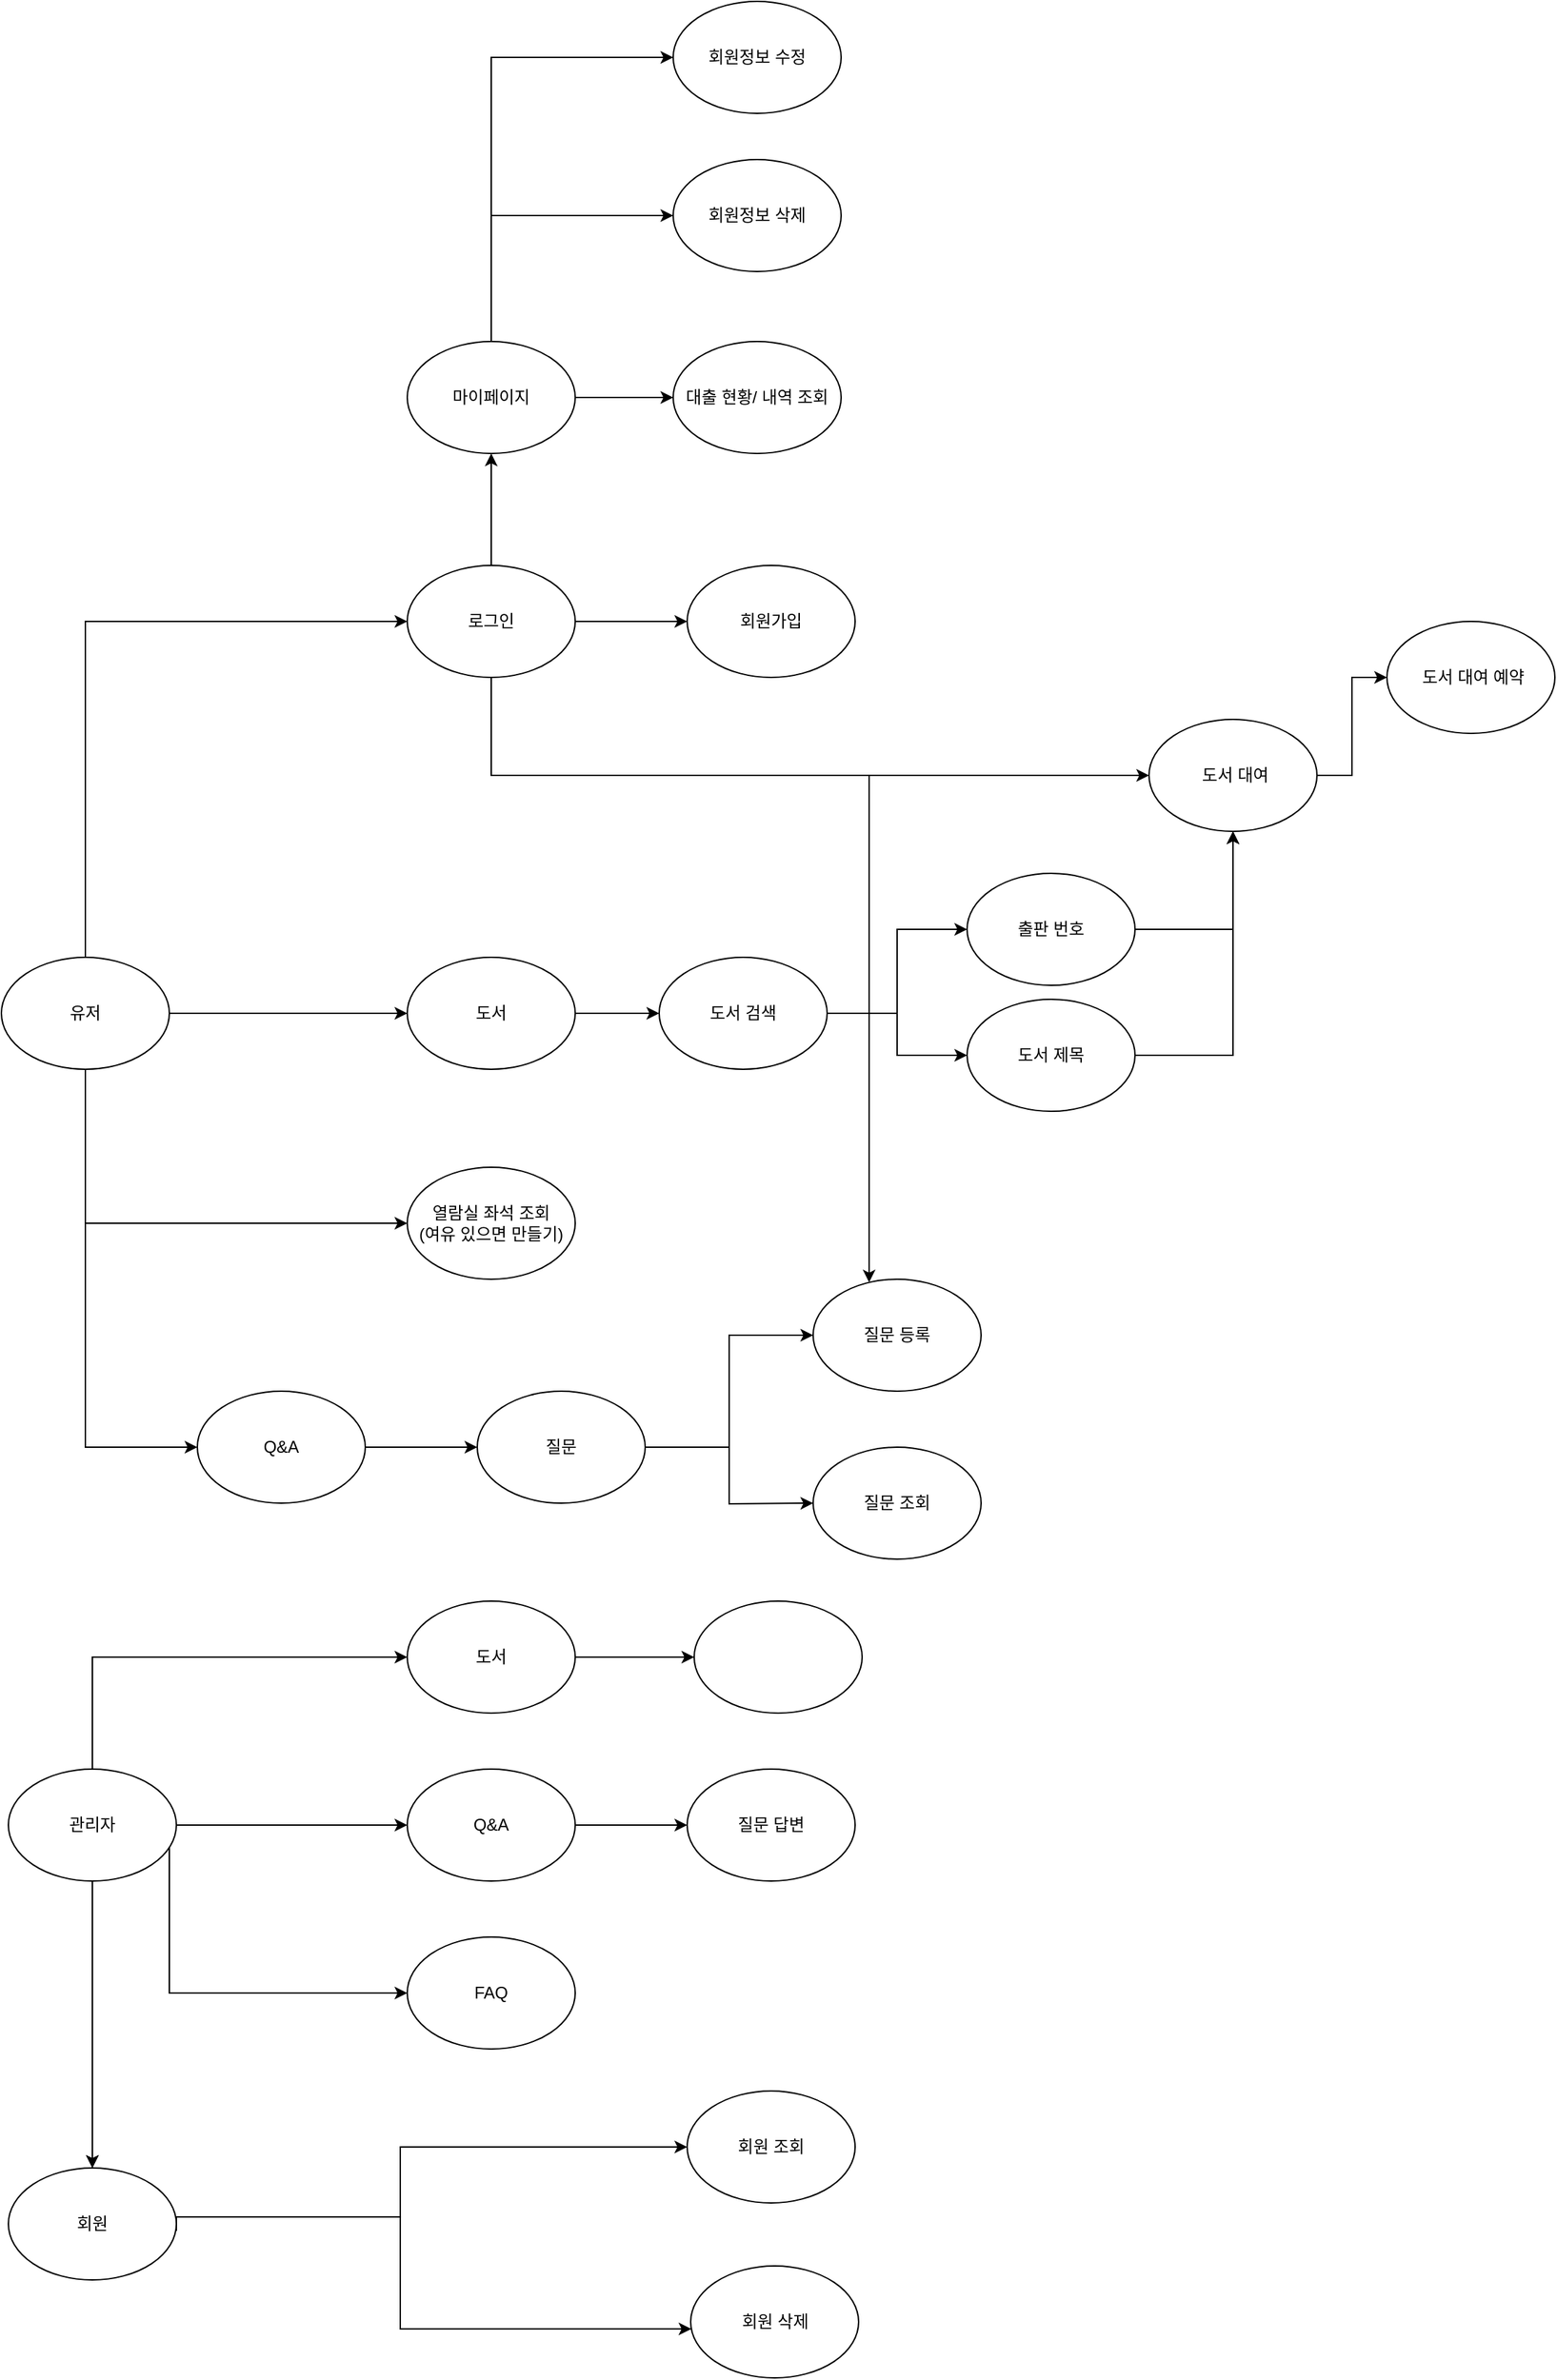 <mxfile version="24.4.6" type="github">
  <diagram name="페이지-1" id="gGnfLkz10OXjXJwkSV5m">
    <mxGraphModel dx="1434" dy="1607" grid="1" gridSize="10" guides="1" tooltips="1" connect="1" arrows="1" fold="1" page="1" pageScale="1" pageWidth="1169" pageHeight="827" math="0" shadow="0">
      <root>
        <mxCell id="0" />
        <mxCell id="1" parent="0" />
        <mxCell id="6OJolHR6TZXToJ3Q0MrU-4" value="" style="edgeStyle=orthogonalEdgeStyle;rounded=0;orthogonalLoop=1;jettySize=auto;html=1;" parent="1" source="6OJolHR6TZXToJ3Q0MrU-1" target="6OJolHR6TZXToJ3Q0MrU-3" edge="1">
          <mxGeometry relative="1" as="geometry">
            <Array as="points">
              <mxPoint x="70" y="30" />
            </Array>
          </mxGeometry>
        </mxCell>
        <mxCell id="6OJolHR6TZXToJ3Q0MrU-6" value="" style="edgeStyle=orthogonalEdgeStyle;rounded=0;orthogonalLoop=1;jettySize=auto;html=1;" parent="1" source="6OJolHR6TZXToJ3Q0MrU-1" target="6OJolHR6TZXToJ3Q0MrU-5" edge="1">
          <mxGeometry relative="1" as="geometry" />
        </mxCell>
        <mxCell id="6OJolHR6TZXToJ3Q0MrU-45" value="" style="edgeStyle=orthogonalEdgeStyle;rounded=0;orthogonalLoop=1;jettySize=auto;html=1;" parent="1" source="6OJolHR6TZXToJ3Q0MrU-1" target="6OJolHR6TZXToJ3Q0MrU-44" edge="1">
          <mxGeometry relative="1" as="geometry">
            <mxPoint x="70" y="430" as="sourcePoint" />
            <Array as="points">
              <mxPoint x="70" y="620" />
            </Array>
          </mxGeometry>
        </mxCell>
        <mxCell id="6OJolHR6TZXToJ3Q0MrU-86" style="edgeStyle=orthogonalEdgeStyle;rounded=0;orthogonalLoop=1;jettySize=auto;html=1;" parent="1" source="6OJolHR6TZXToJ3Q0MrU-1" target="6OJolHR6TZXToJ3Q0MrU-81" edge="1">
          <mxGeometry relative="1" as="geometry">
            <Array as="points">
              <mxPoint x="70" y="460" />
            </Array>
          </mxGeometry>
        </mxCell>
        <mxCell id="6OJolHR6TZXToJ3Q0MrU-1" value="유저" style="ellipse;whiteSpace=wrap;html=1;" parent="1" vertex="1">
          <mxGeometry x="10" y="270" width="120" height="80" as="geometry" />
        </mxCell>
        <mxCell id="6OJolHR6TZXToJ3Q0MrU-13" value="" style="edgeStyle=orthogonalEdgeStyle;rounded=0;orthogonalLoop=1;jettySize=auto;html=1;" parent="1" source="6OJolHR6TZXToJ3Q0MrU-2" target="6OJolHR6TZXToJ3Q0MrU-12" edge="1">
          <mxGeometry relative="1" as="geometry" />
        </mxCell>
        <mxCell id="6OJolHR6TZXToJ3Q0MrU-15" value="" style="edgeStyle=orthogonalEdgeStyle;rounded=0;orthogonalLoop=1;jettySize=auto;html=1;" parent="1" source="6OJolHR6TZXToJ3Q0MrU-2" target="6OJolHR6TZXToJ3Q0MrU-14" edge="1">
          <mxGeometry relative="1" as="geometry">
            <Array as="points">
              <mxPoint x="75" y="770" />
            </Array>
          </mxGeometry>
        </mxCell>
        <mxCell id="6OJolHR6TZXToJ3Q0MrU-26" value="" style="edgeStyle=orthogonalEdgeStyle;rounded=0;orthogonalLoop=1;jettySize=auto;html=1;" parent="1" source="6OJolHR6TZXToJ3Q0MrU-2" target="6OJolHR6TZXToJ3Q0MrU-12" edge="1">
          <mxGeometry relative="1" as="geometry" />
        </mxCell>
        <mxCell id="6OJolHR6TZXToJ3Q0MrU-72" value="" style="edgeStyle=orthogonalEdgeStyle;rounded=0;orthogonalLoop=1;jettySize=auto;html=1;" parent="1" source="6OJolHR6TZXToJ3Q0MrU-2" target="6OJolHR6TZXToJ3Q0MrU-71" edge="1">
          <mxGeometry relative="1" as="geometry" />
        </mxCell>
        <mxCell id="6OJolHR6TZXToJ3Q0MrU-74" value="" style="edgeStyle=orthogonalEdgeStyle;rounded=0;orthogonalLoop=1;jettySize=auto;html=1;" parent="1" source="6OJolHR6TZXToJ3Q0MrU-2" target="6OJolHR6TZXToJ3Q0MrU-73" edge="1">
          <mxGeometry relative="1" as="geometry">
            <Array as="points">
              <mxPoint x="130" y="1010" />
            </Array>
          </mxGeometry>
        </mxCell>
        <mxCell id="6OJolHR6TZXToJ3Q0MrU-2" value="관리자" style="ellipse;whiteSpace=wrap;html=1;" parent="1" vertex="1">
          <mxGeometry x="15" y="850" width="120" height="80" as="geometry" />
        </mxCell>
        <mxCell id="6OJolHR6TZXToJ3Q0MrU-11" value="" style="edgeStyle=orthogonalEdgeStyle;rounded=0;orthogonalLoop=1;jettySize=auto;html=1;" parent="1" source="6OJolHR6TZXToJ3Q0MrU-3" target="6OJolHR6TZXToJ3Q0MrU-10" edge="1">
          <mxGeometry relative="1" as="geometry" />
        </mxCell>
        <mxCell id="6OJolHR6TZXToJ3Q0MrU-30" value="" style="edgeStyle=orthogonalEdgeStyle;rounded=0;orthogonalLoop=1;jettySize=auto;html=1;" parent="1" source="6OJolHR6TZXToJ3Q0MrU-3" target="6OJolHR6TZXToJ3Q0MrU-29" edge="1">
          <mxGeometry relative="1" as="geometry" />
        </mxCell>
        <mxCell id="6OJolHR6TZXToJ3Q0MrU-85" style="edgeStyle=orthogonalEdgeStyle;rounded=0;orthogonalLoop=1;jettySize=auto;html=1;" parent="1" source="6OJolHR6TZXToJ3Q0MrU-3" target="6OJolHR6TZXToJ3Q0MrU-8" edge="1">
          <mxGeometry relative="1" as="geometry">
            <Array as="points">
              <mxPoint x="360" y="140" />
            </Array>
          </mxGeometry>
        </mxCell>
        <mxCell id="6OJolHR6TZXToJ3Q0MrU-89" style="edgeStyle=orthogonalEdgeStyle;rounded=0;orthogonalLoop=1;jettySize=auto;html=1;" parent="1" source="6OJolHR6TZXToJ3Q0MrU-3" target="6OJolHR6TZXToJ3Q0MrU-50" edge="1">
          <mxGeometry relative="1" as="geometry">
            <Array as="points">
              <mxPoint x="360" y="140" />
              <mxPoint x="630" y="140" />
            </Array>
          </mxGeometry>
        </mxCell>
        <mxCell id="6OJolHR6TZXToJ3Q0MrU-3" value="로그인" style="ellipse;whiteSpace=wrap;html=1;" parent="1" vertex="1">
          <mxGeometry x="300" y="-10" width="120" height="80" as="geometry" />
        </mxCell>
        <mxCell id="6OJolHR6TZXToJ3Q0MrU-34" value="" style="edgeStyle=orthogonalEdgeStyle;rounded=0;orthogonalLoop=1;jettySize=auto;html=1;" parent="1" source="6OJolHR6TZXToJ3Q0MrU-5" target="6OJolHR6TZXToJ3Q0MrU-33" edge="1">
          <mxGeometry relative="1" as="geometry" />
        </mxCell>
        <mxCell id="6OJolHR6TZXToJ3Q0MrU-5" value="도서" style="ellipse;whiteSpace=wrap;html=1;" parent="1" vertex="1">
          <mxGeometry x="300" y="270" width="120" height="80" as="geometry" />
        </mxCell>
        <mxCell id="6OJolHR6TZXToJ3Q0MrU-25" value="" style="edgeStyle=orthogonalEdgeStyle;rounded=0;orthogonalLoop=1;jettySize=auto;html=1;" parent="1" source="6OJolHR6TZXToJ3Q0MrU-8" target="6OJolHR6TZXToJ3Q0MrU-24" edge="1">
          <mxGeometry relative="1" as="geometry" />
        </mxCell>
        <mxCell id="6OJolHR6TZXToJ3Q0MrU-8" value="&amp;nbsp;도서 대여" style="ellipse;whiteSpace=wrap;html=1;" parent="1" vertex="1">
          <mxGeometry x="830" y="100" width="120" height="80" as="geometry" />
        </mxCell>
        <mxCell id="6OJolHR6TZXToJ3Q0MrU-10" value="회원가입" style="ellipse;whiteSpace=wrap;html=1;" parent="1" vertex="1">
          <mxGeometry x="500" y="-10" width="120" height="80" as="geometry" />
        </mxCell>
        <mxCell id="6OJolHR6TZXToJ3Q0MrU-21" value="" style="edgeStyle=orthogonalEdgeStyle;rounded=0;orthogonalLoop=1;jettySize=auto;html=1;" parent="1" target="6OJolHR6TZXToJ3Q0MrU-20" edge="1">
          <mxGeometry relative="1" as="geometry">
            <mxPoint x="135" y="1170" as="sourcePoint" />
            <Array as="points">
              <mxPoint x="295" y="1170" />
              <mxPoint x="295" y="1250" />
            </Array>
          </mxGeometry>
        </mxCell>
        <mxCell id="6OJolHR6TZXToJ3Q0MrU-43" style="edgeStyle=orthogonalEdgeStyle;rounded=0;orthogonalLoop=1;jettySize=auto;html=1;" parent="1" target="6OJolHR6TZXToJ3Q0MrU-18" edge="1">
          <mxGeometry relative="1" as="geometry">
            <mxPoint x="135" y="1180" as="sourcePoint" />
            <Array as="points">
              <mxPoint x="295" y="1170" />
              <mxPoint x="295" y="1120" />
            </Array>
          </mxGeometry>
        </mxCell>
        <mxCell id="6OJolHR6TZXToJ3Q0MrU-12" value="회원" style="ellipse;whiteSpace=wrap;html=1;" parent="1" vertex="1">
          <mxGeometry x="15" y="1135" width="120" height="80" as="geometry" />
        </mxCell>
        <mxCell id="6OJolHR6TZXToJ3Q0MrU-70" value="" style="edgeStyle=orthogonalEdgeStyle;rounded=0;orthogonalLoop=1;jettySize=auto;html=1;" parent="1" source="6OJolHR6TZXToJ3Q0MrU-14" target="6OJolHR6TZXToJ3Q0MrU-69" edge="1">
          <mxGeometry relative="1" as="geometry" />
        </mxCell>
        <mxCell id="6OJolHR6TZXToJ3Q0MrU-14" value="도서" style="ellipse;whiteSpace=wrap;html=1;" parent="1" vertex="1">
          <mxGeometry x="300" y="730" width="120" height="80" as="geometry" />
        </mxCell>
        <mxCell id="6OJolHR6TZXToJ3Q0MrU-18" value="회원 조회" style="ellipse;whiteSpace=wrap;html=1;" parent="1" vertex="1">
          <mxGeometry x="500" y="1080" width="120" height="80" as="geometry" />
        </mxCell>
        <mxCell id="6OJolHR6TZXToJ3Q0MrU-20" value="회원 삭제" style="ellipse;whiteSpace=wrap;html=1;" parent="1" vertex="1">
          <mxGeometry x="502.5" y="1205" width="120" height="80" as="geometry" />
        </mxCell>
        <mxCell id="6OJolHR6TZXToJ3Q0MrU-24" value="&amp;nbsp;도서 대여 예약" style="ellipse;whiteSpace=wrap;html=1;" parent="1" vertex="1">
          <mxGeometry x="1000" y="30" width="120" height="80" as="geometry" />
        </mxCell>
        <mxCell id="6OJolHR6TZXToJ3Q0MrU-32" value="" style="edgeStyle=orthogonalEdgeStyle;rounded=0;orthogonalLoop=1;jettySize=auto;html=1;" parent="1" source="6OJolHR6TZXToJ3Q0MrU-29" target="6OJolHR6TZXToJ3Q0MrU-31" edge="1">
          <mxGeometry relative="1" as="geometry" />
        </mxCell>
        <mxCell id="6OJolHR6TZXToJ3Q0MrU-92" value="" style="edgeStyle=orthogonalEdgeStyle;rounded=0;orthogonalLoop=1;jettySize=auto;html=1;" parent="1" source="6OJolHR6TZXToJ3Q0MrU-29" target="6OJolHR6TZXToJ3Q0MrU-90" edge="1">
          <mxGeometry relative="1" as="geometry">
            <Array as="points">
              <mxPoint x="360" y="-373" />
            </Array>
          </mxGeometry>
        </mxCell>
        <mxCell id="6OJolHR6TZXToJ3Q0MrU-94" style="edgeStyle=orthogonalEdgeStyle;rounded=0;orthogonalLoop=1;jettySize=auto;html=1;entryX=0;entryY=0.5;entryDx=0;entryDy=0;" parent="1" source="6OJolHR6TZXToJ3Q0MrU-29" target="6OJolHR6TZXToJ3Q0MrU-93" edge="1">
          <mxGeometry relative="1" as="geometry">
            <Array as="points">
              <mxPoint x="360" y="-260" />
            </Array>
          </mxGeometry>
        </mxCell>
        <mxCell id="6OJolHR6TZXToJ3Q0MrU-29" value="마이페이지" style="ellipse;whiteSpace=wrap;html=1;" parent="1" vertex="1">
          <mxGeometry x="300" y="-170" width="120" height="80" as="geometry" />
        </mxCell>
        <mxCell id="6OJolHR6TZXToJ3Q0MrU-31" value="대출 현황/ 내역 조회" style="ellipse;whiteSpace=wrap;html=1;" parent="1" vertex="1">
          <mxGeometry x="490" y="-170" width="120" height="80" as="geometry" />
        </mxCell>
        <mxCell id="6OJolHR6TZXToJ3Q0MrU-56" value="" style="edgeStyle=orthogonalEdgeStyle;rounded=0;orthogonalLoop=1;jettySize=auto;html=1;" parent="1" source="6OJolHR6TZXToJ3Q0MrU-33" target="6OJolHR6TZXToJ3Q0MrU-55" edge="1">
          <mxGeometry relative="1" as="geometry" />
        </mxCell>
        <mxCell id="6OJolHR6TZXToJ3Q0MrU-57" style="edgeStyle=orthogonalEdgeStyle;rounded=0;orthogonalLoop=1;jettySize=auto;html=1;entryX=0;entryY=0.5;entryDx=0;entryDy=0;" parent="1" source="6OJolHR6TZXToJ3Q0MrU-33" target="6OJolHR6TZXToJ3Q0MrU-58" edge="1">
          <mxGeometry relative="1" as="geometry">
            <mxPoint x="660" y="340" as="targetPoint" />
          </mxGeometry>
        </mxCell>
        <mxCell id="6OJolHR6TZXToJ3Q0MrU-33" value="도서 검색" style="ellipse;whiteSpace=wrap;html=1;" parent="1" vertex="1">
          <mxGeometry x="480" y="270" width="120" height="80" as="geometry" />
        </mxCell>
        <mxCell id="6OJolHR6TZXToJ3Q0MrU-47" value="" style="edgeStyle=orthogonalEdgeStyle;rounded=0;orthogonalLoop=1;jettySize=auto;html=1;" parent="1" source="6OJolHR6TZXToJ3Q0MrU-44" target="6OJolHR6TZXToJ3Q0MrU-46" edge="1">
          <mxGeometry relative="1" as="geometry" />
        </mxCell>
        <mxCell id="6OJolHR6TZXToJ3Q0MrU-44" value="Q&amp;amp;A" style="ellipse;whiteSpace=wrap;html=1;" parent="1" vertex="1">
          <mxGeometry x="150" y="580" width="120" height="80" as="geometry" />
        </mxCell>
        <mxCell id="6OJolHR6TZXToJ3Q0MrU-51" value="" style="edgeStyle=orthogonalEdgeStyle;rounded=0;orthogonalLoop=1;jettySize=auto;html=1;" parent="1" source="6OJolHR6TZXToJ3Q0MrU-46" target="6OJolHR6TZXToJ3Q0MrU-50" edge="1">
          <mxGeometry relative="1" as="geometry" />
        </mxCell>
        <mxCell id="6OJolHR6TZXToJ3Q0MrU-52" style="edgeStyle=orthogonalEdgeStyle;rounded=0;orthogonalLoop=1;jettySize=auto;html=1;" parent="1" source="6OJolHR6TZXToJ3Q0MrU-46" edge="1">
          <mxGeometry relative="1" as="geometry">
            <mxPoint x="590" y="660" as="targetPoint" />
          </mxGeometry>
        </mxCell>
        <mxCell id="6OJolHR6TZXToJ3Q0MrU-46" value="질문" style="ellipse;whiteSpace=wrap;html=1;" parent="1" vertex="1">
          <mxGeometry x="350" y="580" width="120" height="80" as="geometry" />
        </mxCell>
        <mxCell id="6OJolHR6TZXToJ3Q0MrU-50" value="질문 등록" style="ellipse;whiteSpace=wrap;html=1;" parent="1" vertex="1">
          <mxGeometry x="590" y="500" width="120" height="80" as="geometry" />
        </mxCell>
        <mxCell id="6OJolHR6TZXToJ3Q0MrU-53" value="질문 조회" style="ellipse;whiteSpace=wrap;html=1;" parent="1" vertex="1">
          <mxGeometry x="590" y="620" width="120" height="80" as="geometry" />
        </mxCell>
        <mxCell id="6OJolHR6TZXToJ3Q0MrU-68" style="edgeStyle=orthogonalEdgeStyle;rounded=0;orthogonalLoop=1;jettySize=auto;html=1;entryX=0.5;entryY=1;entryDx=0;entryDy=0;" parent="1" source="6OJolHR6TZXToJ3Q0MrU-55" target="6OJolHR6TZXToJ3Q0MrU-8" edge="1">
          <mxGeometry relative="1" as="geometry" />
        </mxCell>
        <mxCell id="6OJolHR6TZXToJ3Q0MrU-55" value="출판 번호" style="ellipse;whiteSpace=wrap;html=1;" parent="1" vertex="1">
          <mxGeometry x="700" y="210" width="120" height="80" as="geometry" />
        </mxCell>
        <mxCell id="6OJolHR6TZXToJ3Q0MrU-67" style="edgeStyle=orthogonalEdgeStyle;rounded=0;orthogonalLoop=1;jettySize=auto;html=1;entryX=0.5;entryY=1;entryDx=0;entryDy=0;" parent="1" source="6OJolHR6TZXToJ3Q0MrU-58" target="6OJolHR6TZXToJ3Q0MrU-8" edge="1">
          <mxGeometry relative="1" as="geometry" />
        </mxCell>
        <mxCell id="6OJolHR6TZXToJ3Q0MrU-58" value="&lt;div&gt;도서 제목&lt;/div&gt;" style="ellipse;whiteSpace=wrap;html=1;" parent="1" vertex="1">
          <mxGeometry x="700" y="300" width="120" height="80" as="geometry" />
        </mxCell>
        <mxCell id="6OJolHR6TZXToJ3Q0MrU-69" value="" style="ellipse;whiteSpace=wrap;html=1;" parent="1" vertex="1">
          <mxGeometry x="505" y="730" width="120" height="80" as="geometry" />
        </mxCell>
        <mxCell id="6OJolHR6TZXToJ3Q0MrU-78" value="" style="edgeStyle=orthogonalEdgeStyle;rounded=0;orthogonalLoop=1;jettySize=auto;html=1;" parent="1" source="6OJolHR6TZXToJ3Q0MrU-71" target="6OJolHR6TZXToJ3Q0MrU-77" edge="1">
          <mxGeometry relative="1" as="geometry" />
        </mxCell>
        <mxCell id="6OJolHR6TZXToJ3Q0MrU-71" value="Q&amp;amp;A" style="ellipse;whiteSpace=wrap;html=1;" parent="1" vertex="1">
          <mxGeometry x="300" y="850" width="120" height="80" as="geometry" />
        </mxCell>
        <mxCell id="6OJolHR6TZXToJ3Q0MrU-73" value="FAQ" style="ellipse;whiteSpace=wrap;html=1;" parent="1" vertex="1">
          <mxGeometry x="300" y="970" width="120" height="80" as="geometry" />
        </mxCell>
        <mxCell id="6OJolHR6TZXToJ3Q0MrU-77" value="질문 답변" style="ellipse;whiteSpace=wrap;html=1;" parent="1" vertex="1">
          <mxGeometry x="500" y="850" width="120" height="80" as="geometry" />
        </mxCell>
        <mxCell id="6OJolHR6TZXToJ3Q0MrU-81" value="열람실 좌석 조회&lt;div&gt;(여유 있으면 만들기)&lt;/div&gt;" style="ellipse;whiteSpace=wrap;html=1;" parent="1" vertex="1">
          <mxGeometry x="300" y="420" width="120" height="80" as="geometry" />
        </mxCell>
        <mxCell id="6OJolHR6TZXToJ3Q0MrU-90" value="회원정보 수정" style="ellipse;whiteSpace=wrap;html=1;" parent="1" vertex="1">
          <mxGeometry x="490" y="-413" width="120" height="80" as="geometry" />
        </mxCell>
        <mxCell id="6OJolHR6TZXToJ3Q0MrU-93" value="회원정보 삭제" style="ellipse;whiteSpace=wrap;html=1;" parent="1" vertex="1">
          <mxGeometry x="490" y="-300" width="120" height="80" as="geometry" />
        </mxCell>
      </root>
    </mxGraphModel>
  </diagram>
</mxfile>
